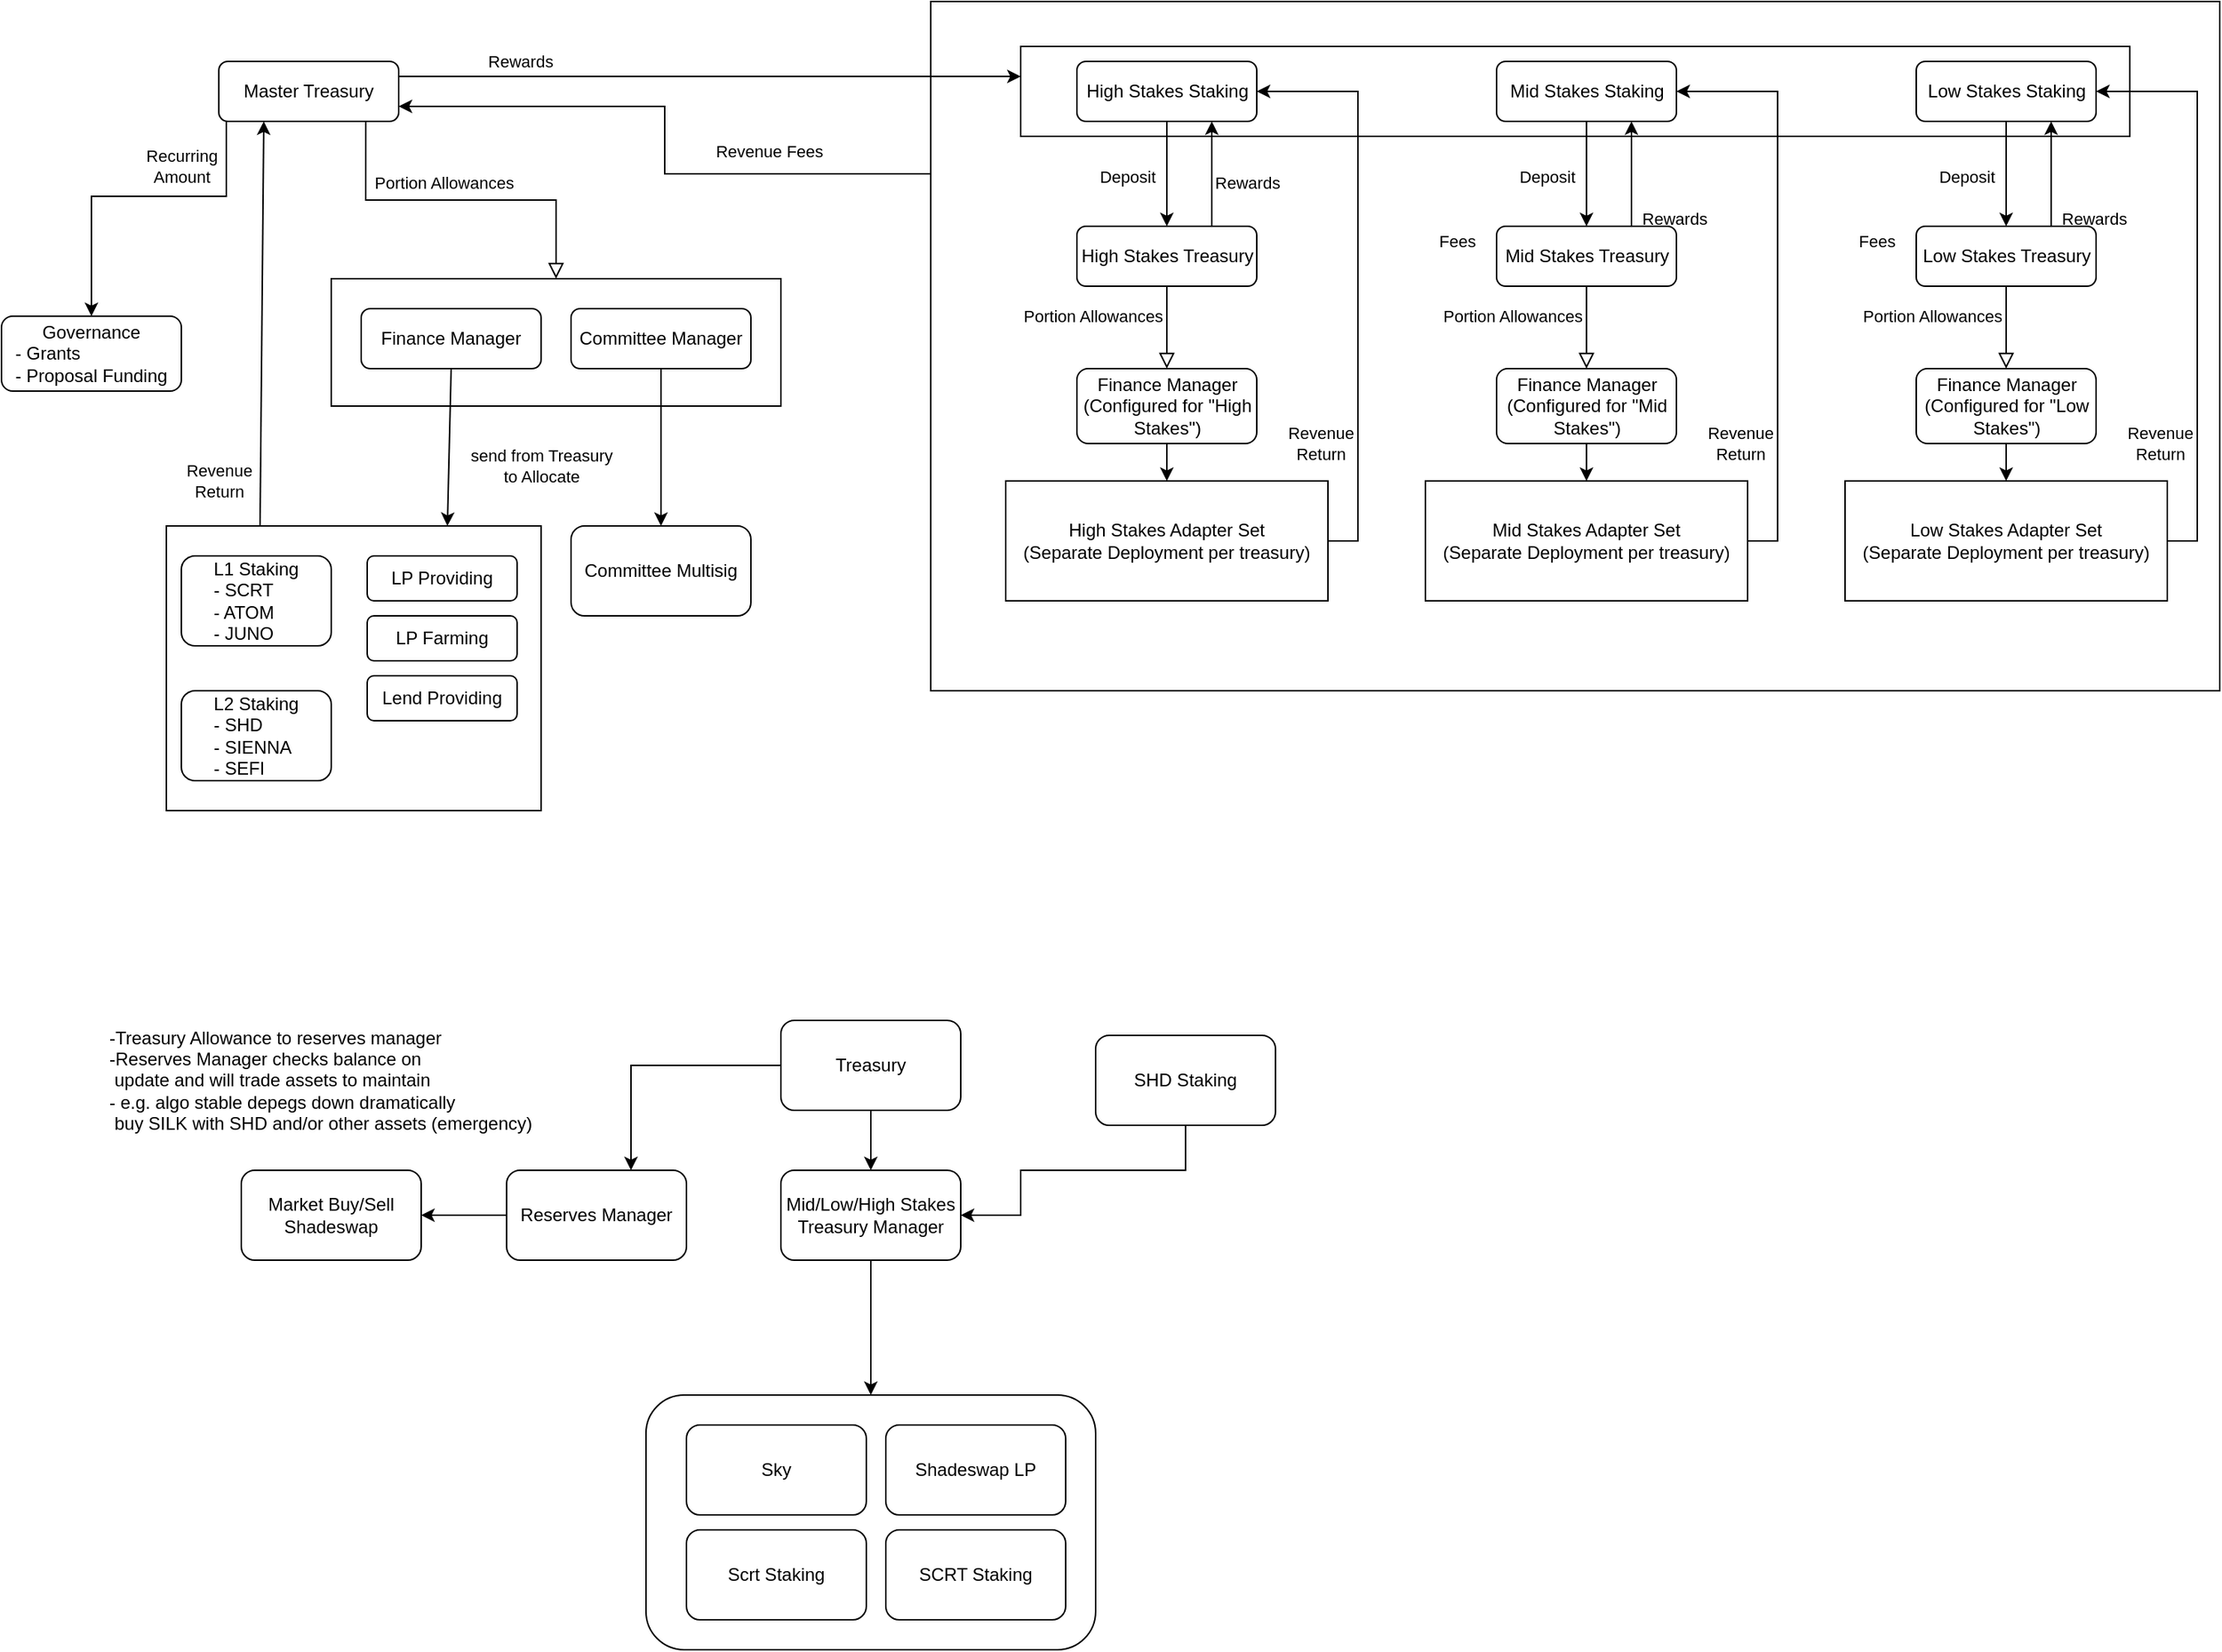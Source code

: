<mxfile version="18.0.3" type="github">
  <diagram id="C5RBs43oDa-KdzZeNtuy" name="Page-1">
    <mxGraphModel dx="1422" dy="1938" grid="1" gridSize="10" guides="1" tooltips="1" connect="1" arrows="1" fold="1" page="1" pageScale="1" pageWidth="827" pageHeight="1169" math="0" shadow="0">
      <root>
        <mxCell id="WIyWlLk6GJQsqaUBKTNV-0" />
        <mxCell id="WIyWlLk6GJQsqaUBKTNV-1" parent="WIyWlLk6GJQsqaUBKTNV-0" />
        <mxCell id="gamc50u9EzoZNg_85G7x-13" value="" style="rounded=1;whiteSpace=wrap;html=1;" vertex="1" parent="WIyWlLk6GJQsqaUBKTNV-1">
          <mxGeometry x="500" y="810" width="300" height="170" as="geometry" />
        </mxCell>
        <mxCell id="FIAD7fH9w6Ogacx7huTE-68" value="" style="rounded=0;whiteSpace=wrap;html=1;" parent="WIyWlLk6GJQsqaUBKTNV-1" vertex="1">
          <mxGeometry x="690" y="-120" width="860" height="460" as="geometry" />
        </mxCell>
        <mxCell id="FIAD7fH9w6Ogacx7huTE-91" value="" style="rounded=0;whiteSpace=wrap;html=1;" parent="WIyWlLk6GJQsqaUBKTNV-1" vertex="1">
          <mxGeometry x="750" y="-90" width="740" height="60" as="geometry" />
        </mxCell>
        <mxCell id="FIAD7fH9w6Ogacx7huTE-69" style="edgeStyle=orthogonalEdgeStyle;rounded=0;orthogonalLoop=1;jettySize=auto;html=1;exitX=0;exitY=0.25;exitDx=0;exitDy=0;entryX=1;entryY=0.75;entryDx=0;entryDy=0;" parent="WIyWlLk6GJQsqaUBKTNV-1" source="FIAD7fH9w6Ogacx7huTE-68" target="WIyWlLk6GJQsqaUBKTNV-3" edge="1">
          <mxGeometry relative="1" as="geometry" />
        </mxCell>
        <mxCell id="FIAD7fH9w6Ogacx7huTE-70" value="Revenue Fees" style="edgeLabel;html=1;align=center;verticalAlign=middle;resizable=0;points=[];" parent="FIAD7fH9w6Ogacx7huTE-69" vertex="1" connectable="0">
          <mxGeometry x="-0.486" y="-1" relative="1" as="geometry">
            <mxPoint x="-5" y="-14" as="offset" />
          </mxGeometry>
        </mxCell>
        <mxCell id="FIAD7fH9w6Ogacx7huTE-2" value="" style="rounded=0;whiteSpace=wrap;html=1;" parent="WIyWlLk6GJQsqaUBKTNV-1" vertex="1">
          <mxGeometry x="290" y="65" width="300" height="85" as="geometry" />
        </mxCell>
        <mxCell id="WIyWlLk6GJQsqaUBKTNV-2" value="" style="rounded=0;html=1;jettySize=auto;orthogonalLoop=1;fontSize=11;endArrow=block;endFill=0;endSize=8;strokeWidth=1;shadow=0;labelBackgroundColor=none;edgeStyle=orthogonalEdgeStyle;exitX=0.817;exitY=0.975;exitDx=0;exitDy=0;exitPerimeter=0;" parent="WIyWlLk6GJQsqaUBKTNV-1" source="WIyWlLk6GJQsqaUBKTNV-3" target="FIAD7fH9w6Ogacx7huTE-2" edge="1">
          <mxGeometry relative="1" as="geometry">
            <mxPoint x="160" y="60" as="targetPoint" />
          </mxGeometry>
        </mxCell>
        <mxCell id="FIAD7fH9w6Ogacx7huTE-3" value="Portion Allowances" style="edgeLabel;html=1;align=center;verticalAlign=middle;resizable=0;points=[];" parent="WIyWlLk6GJQsqaUBKTNV-2" vertex="1" connectable="0">
          <mxGeometry x="0.2" relative="1" as="geometry">
            <mxPoint x="-35" y="-12" as="offset" />
          </mxGeometry>
        </mxCell>
        <mxCell id="FIAD7fH9w6Ogacx7huTE-22" style="edgeStyle=orthogonalEdgeStyle;rounded=0;orthogonalLoop=1;jettySize=auto;html=1;exitX=0.25;exitY=1;exitDx=0;exitDy=0;entryX=0.5;entryY=0;entryDx=0;entryDy=0;" parent="WIyWlLk6GJQsqaUBKTNV-1" source="WIyWlLk6GJQsqaUBKTNV-3" target="FIAD7fH9w6Ogacx7huTE-11" edge="1">
          <mxGeometry relative="1" as="geometry">
            <mxPoint x="240" as="targetPoint" />
            <Array as="points">
              <mxPoint x="220" y="-40" />
              <mxPoint x="220" y="10" />
              <mxPoint x="130" y="10" />
            </Array>
          </mxGeometry>
        </mxCell>
        <mxCell id="FIAD7fH9w6Ogacx7huTE-23" value="Recurring&lt;br&gt;Amount" style="edgeLabel;html=1;align=center;verticalAlign=middle;resizable=0;points=[];" parent="FIAD7fH9w6Ogacx7huTE-22" vertex="1" connectable="0">
          <mxGeometry x="0.266" relative="1" as="geometry">
            <mxPoint x="50" y="-20" as="offset" />
          </mxGeometry>
        </mxCell>
        <mxCell id="FIAD7fH9w6Ogacx7huTE-89" style="edgeStyle=orthogonalEdgeStyle;rounded=0;orthogonalLoop=1;jettySize=auto;html=1;exitX=1;exitY=0.25;exitDx=0;exitDy=0;" parent="WIyWlLk6GJQsqaUBKTNV-1" source="WIyWlLk6GJQsqaUBKTNV-3" edge="1">
          <mxGeometry relative="1" as="geometry">
            <mxPoint x="750" y="-70" as="targetPoint" />
          </mxGeometry>
        </mxCell>
        <mxCell id="FIAD7fH9w6Ogacx7huTE-90" value="Rewards" style="edgeLabel;html=1;align=center;verticalAlign=middle;resizable=0;points=[];" parent="FIAD7fH9w6Ogacx7huTE-89" vertex="1" connectable="0">
          <mxGeometry x="-0.656" y="2" relative="1" as="geometry">
            <mxPoint x="9" y="-8" as="offset" />
          </mxGeometry>
        </mxCell>
        <mxCell id="WIyWlLk6GJQsqaUBKTNV-3" value="Master Treasury" style="rounded=1;whiteSpace=wrap;html=1;fontSize=12;glass=0;strokeWidth=1;shadow=0;" parent="WIyWlLk6GJQsqaUBKTNV-1" vertex="1">
          <mxGeometry x="215" y="-80" width="120" height="40" as="geometry" />
        </mxCell>
        <mxCell id="WIyWlLk6GJQsqaUBKTNV-7" value="Finance Manager" style="rounded=1;whiteSpace=wrap;html=1;fontSize=12;glass=0;strokeWidth=1;shadow=0;" parent="WIyWlLk6GJQsqaUBKTNV-1" vertex="1">
          <mxGeometry x="310" y="85" width="120" height="40" as="geometry" />
        </mxCell>
        <mxCell id="FIAD7fH9w6Ogacx7huTE-0" value="Committee Manager" style="rounded=1;whiteSpace=wrap;html=1;fontSize=12;glass=0;strokeWidth=1;shadow=0;" parent="WIyWlLk6GJQsqaUBKTNV-1" vertex="1">
          <mxGeometry x="450" y="85" width="120" height="40" as="geometry" />
        </mxCell>
        <mxCell id="FIAD7fH9w6Ogacx7huTE-4" value="Committee Multisig" style="rounded=1;whiteSpace=wrap;html=1;" parent="WIyWlLk6GJQsqaUBKTNV-1" vertex="1">
          <mxGeometry x="450" y="230" width="120" height="60" as="geometry" />
        </mxCell>
        <mxCell id="FIAD7fH9w6Ogacx7huTE-6" value="" style="endArrow=classic;html=1;rounded=0;exitX=0.5;exitY=1;exitDx=0;exitDy=0;entryX=0.5;entryY=0;entryDx=0;entryDy=0;" parent="WIyWlLk6GJQsqaUBKTNV-1" source="FIAD7fH9w6Ogacx7huTE-0" target="FIAD7fH9w6Ogacx7huTE-4" edge="1">
          <mxGeometry width="50" height="50" relative="1" as="geometry">
            <mxPoint x="376" y="260" as="sourcePoint" />
            <mxPoint x="426" y="210" as="targetPoint" />
          </mxGeometry>
        </mxCell>
        <mxCell id="FIAD7fH9w6Ogacx7huTE-11" value="Governance&lt;br&gt;&lt;div style=&quot;text-align: left&quot;&gt;&lt;span&gt;- Grants&lt;/span&gt;&lt;/div&gt;&lt;div style=&quot;text-align: left&quot;&gt;&lt;span&gt;- Proposal Funding&lt;/span&gt;&lt;/div&gt;" style="rounded=1;whiteSpace=wrap;html=1;fontSize=12;glass=0;strokeWidth=1;shadow=0;" parent="WIyWlLk6GJQsqaUBKTNV-1" vertex="1">
          <mxGeometry x="70" y="90" width="120" height="50" as="geometry" />
        </mxCell>
        <mxCell id="FIAD7fH9w6Ogacx7huTE-15" value="" style="rounded=0;whiteSpace=wrap;html=1;align=left;" parent="WIyWlLk6GJQsqaUBKTNV-1" vertex="1">
          <mxGeometry x="180" y="230" width="250" height="190" as="geometry" />
        </mxCell>
        <mxCell id="FIAD7fH9w6Ogacx7huTE-16" value="L1 Staking&lt;br&gt;&lt;div style=&quot;text-align: left&quot;&gt;&lt;span&gt;- SCRT&lt;/span&gt;&lt;/div&gt;&lt;div style=&quot;text-align: left&quot;&gt;&lt;span&gt;- ATOM&lt;/span&gt;&lt;/div&gt;&lt;div style=&quot;text-align: left&quot;&gt;&lt;span&gt;- JUNO&lt;/span&gt;&lt;/div&gt;" style="rounded=1;whiteSpace=wrap;html=1;" parent="WIyWlLk6GJQsqaUBKTNV-1" vertex="1">
          <mxGeometry x="190" y="250" width="100" height="60" as="geometry" />
        </mxCell>
        <mxCell id="FIAD7fH9w6Ogacx7huTE-17" value="LP Providing" style="rounded=1;whiteSpace=wrap;html=1;" parent="WIyWlLk6GJQsqaUBKTNV-1" vertex="1">
          <mxGeometry x="314" y="250" width="100" height="30" as="geometry" />
        </mxCell>
        <mxCell id="FIAD7fH9w6Ogacx7huTE-18" value="LP Farming" style="rounded=1;whiteSpace=wrap;html=1;" parent="WIyWlLk6GJQsqaUBKTNV-1" vertex="1">
          <mxGeometry x="314" y="290" width="100" height="30" as="geometry" />
        </mxCell>
        <mxCell id="FIAD7fH9w6Ogacx7huTE-19" value="L2 Staking&lt;br&gt;&lt;div style=&quot;text-align: left&quot;&gt;&lt;span&gt;- SHD&lt;/span&gt;&lt;/div&gt;&lt;div style=&quot;text-align: left&quot;&gt;&lt;span&gt;- SIENNA&lt;/span&gt;&lt;/div&gt;&lt;div style=&quot;text-align: left&quot;&gt;&lt;span&gt;- SEFI&lt;/span&gt;&lt;/div&gt;" style="rounded=1;whiteSpace=wrap;html=1;" parent="WIyWlLk6GJQsqaUBKTNV-1" vertex="1">
          <mxGeometry x="190" y="340" width="100" height="60" as="geometry" />
        </mxCell>
        <mxCell id="FIAD7fH9w6Ogacx7huTE-20" value="Lend Providing" style="rounded=1;whiteSpace=wrap;html=1;" parent="WIyWlLk6GJQsqaUBKTNV-1" vertex="1">
          <mxGeometry x="314" y="330" width="100" height="30" as="geometry" />
        </mxCell>
        <mxCell id="FIAD7fH9w6Ogacx7huTE-21" value="" style="endArrow=classic;html=1;rounded=0;entryX=0.75;entryY=0;entryDx=0;entryDy=0;exitX=0.5;exitY=1;exitDx=0;exitDy=0;" parent="WIyWlLk6GJQsqaUBKTNV-1" source="WIyWlLk6GJQsqaUBKTNV-7" target="FIAD7fH9w6Ogacx7huTE-15" edge="1">
          <mxGeometry width="50" height="50" relative="1" as="geometry">
            <mxPoint x="280" y="220" as="sourcePoint" />
            <mxPoint x="430" y="230" as="targetPoint" />
          </mxGeometry>
        </mxCell>
        <mxCell id="FIAD7fH9w6Ogacx7huTE-49" value="send from Treasury&lt;br&gt;to Allocate" style="edgeLabel;html=1;align=center;verticalAlign=middle;resizable=0;points=[];" parent="FIAD7fH9w6Ogacx7huTE-21" vertex="1" connectable="0">
          <mxGeometry x="0.465" y="5" relative="1" as="geometry">
            <mxPoint x="57" y="-12" as="offset" />
          </mxGeometry>
        </mxCell>
        <mxCell id="FIAD7fH9w6Ogacx7huTE-25" value="" style="rounded=0;html=1;jettySize=auto;orthogonalLoop=1;fontSize=11;endArrow=block;endFill=0;endSize=8;strokeWidth=1;shadow=0;labelBackgroundColor=none;edgeStyle=orthogonalEdgeStyle;entryX=0.5;entryY=0;entryDx=0;entryDy=0;" parent="WIyWlLk6GJQsqaUBKTNV-1" source="FIAD7fH9w6Ogacx7huTE-29" target="FIAD7fH9w6Ogacx7huTE-30" edge="1">
          <mxGeometry relative="1" as="geometry">
            <mxPoint x="847.5" y="180" as="targetPoint" />
          </mxGeometry>
        </mxCell>
        <mxCell id="FIAD7fH9w6Ogacx7huTE-26" value="Portion Allowances" style="edgeLabel;html=1;align=center;verticalAlign=middle;resizable=0;points=[];" parent="FIAD7fH9w6Ogacx7huTE-25" vertex="1" connectable="0">
          <mxGeometry x="0.2" relative="1" as="geometry">
            <mxPoint x="-50" y="-13" as="offset" />
          </mxGeometry>
        </mxCell>
        <mxCell id="FIAD7fH9w6Ogacx7huTE-51" style="edgeStyle=orthogonalEdgeStyle;rounded=0;orthogonalLoop=1;jettySize=auto;html=1;exitX=0.75;exitY=0;exitDx=0;exitDy=0;entryX=0.75;entryY=1;entryDx=0;entryDy=0;" parent="WIyWlLk6GJQsqaUBKTNV-1" source="FIAD7fH9w6Ogacx7huTE-29" target="FIAD7fH9w6Ogacx7huTE-42" edge="1">
          <mxGeometry relative="1" as="geometry">
            <mxPoint x="970" y="70" as="targetPoint" />
            <Array as="points">
              <mxPoint x="878" y="70" />
            </Array>
          </mxGeometry>
        </mxCell>
        <mxCell id="FIAD7fH9w6Ogacx7huTE-52" value="Rewards" style="edgeLabel;html=1;align=center;verticalAlign=middle;resizable=0;points=[];" parent="FIAD7fH9w6Ogacx7huTE-51" vertex="1" connectable="0">
          <mxGeometry x="0.329" y="2" relative="1" as="geometry">
            <mxPoint x="25" y="-10" as="offset" />
          </mxGeometry>
        </mxCell>
        <mxCell id="FIAD7fH9w6Ogacx7huTE-29" value="High Stakes Treasury" style="rounded=1;whiteSpace=wrap;html=1;fontSize=12;glass=0;strokeWidth=1;shadow=0;" parent="WIyWlLk6GJQsqaUBKTNV-1" vertex="1">
          <mxGeometry x="787.5" y="30" width="120" height="40" as="geometry" />
        </mxCell>
        <mxCell id="FIAD7fH9w6Ogacx7huTE-30" value="Finance Manager&lt;br&gt;(Configured for &quot;High Stakes&quot;)" style="rounded=1;whiteSpace=wrap;html=1;fontSize=12;glass=0;strokeWidth=1;shadow=0;" parent="WIyWlLk6GJQsqaUBKTNV-1" vertex="1">
          <mxGeometry x="787.5" y="125" width="120" height="50" as="geometry" />
        </mxCell>
        <mxCell id="FIAD7fH9w6Ogacx7huTE-71" style="edgeStyle=orthogonalEdgeStyle;rounded=0;orthogonalLoop=1;jettySize=auto;html=1;exitX=1;exitY=0.5;exitDx=0;exitDy=0;entryX=1;entryY=0.5;entryDx=0;entryDy=0;" parent="WIyWlLk6GJQsqaUBKTNV-1" source="FIAD7fH9w6Ogacx7huTE-35" target="FIAD7fH9w6Ogacx7huTE-42" edge="1">
          <mxGeometry relative="1" as="geometry" />
        </mxCell>
        <mxCell id="FIAD7fH9w6Ogacx7huTE-72" value="Revenue&lt;br&gt;Return" style="edgeLabel;html=1;align=center;verticalAlign=middle;resizable=0;points=[];" parent="FIAD7fH9w6Ogacx7huTE-71" vertex="1" connectable="0">
          <mxGeometry x="0.006" y="-1" relative="1" as="geometry">
            <mxPoint x="-26" y="110" as="offset" />
          </mxGeometry>
        </mxCell>
        <mxCell id="FIAD7fH9w6Ogacx7huTE-35" value="High Stakes Adapter Set &lt;br&gt;(Separate Deployment per treasury)" style="rounded=0;whiteSpace=wrap;html=1;align=center;" parent="WIyWlLk6GJQsqaUBKTNV-1" vertex="1">
          <mxGeometry x="740" y="200" width="215" height="80" as="geometry" />
        </mxCell>
        <mxCell id="FIAD7fH9w6Ogacx7huTE-41" value="" style="endArrow=classic;html=1;rounded=0;entryX=0.5;entryY=0;entryDx=0;entryDy=0;exitX=0.5;exitY=1;exitDx=0;exitDy=0;" parent="WIyWlLk6GJQsqaUBKTNV-1" source="FIAD7fH9w6Ogacx7huTE-30" target="FIAD7fH9w6Ogacx7huTE-35" edge="1">
          <mxGeometry width="50" height="50" relative="1" as="geometry">
            <mxPoint x="737.5" y="330" as="sourcePoint" />
            <mxPoint x="887.5" y="340" as="targetPoint" />
          </mxGeometry>
        </mxCell>
        <mxCell id="FIAD7fH9w6Ogacx7huTE-42" value="High Stakes Staking" style="rounded=1;whiteSpace=wrap;html=1;fontSize=12;glass=0;strokeWidth=1;shadow=0;" parent="WIyWlLk6GJQsqaUBKTNV-1" vertex="1">
          <mxGeometry x="787.5" y="-80" width="120" height="40" as="geometry" />
        </mxCell>
        <mxCell id="FIAD7fH9w6Ogacx7huTE-43" value="" style="endArrow=classic;html=1;rounded=0;exitX=0.5;exitY=1;exitDx=0;exitDy=0;entryX=0.5;entryY=0;entryDx=0;entryDy=0;" parent="WIyWlLk6GJQsqaUBKTNV-1" source="FIAD7fH9w6Ogacx7huTE-42" target="FIAD7fH9w6Ogacx7huTE-29" edge="1">
          <mxGeometry width="50" height="50" relative="1" as="geometry">
            <mxPoint x="727.5" y="230" as="sourcePoint" />
            <mxPoint x="777.5" y="180" as="targetPoint" />
          </mxGeometry>
        </mxCell>
        <mxCell id="FIAD7fH9w6Ogacx7huTE-53" value="Deposit" style="edgeLabel;html=1;align=center;verticalAlign=middle;resizable=0;points=[];" parent="FIAD7fH9w6Ogacx7huTE-43" vertex="1" connectable="0">
          <mxGeometry x="-0.35" y="1" relative="1" as="geometry">
            <mxPoint x="-28" y="14" as="offset" />
          </mxGeometry>
        </mxCell>
        <mxCell id="FIAD7fH9w6Ogacx7huTE-47" value="" style="endArrow=classic;html=1;rounded=0;exitX=0.25;exitY=0;exitDx=0;exitDy=0;entryX=0.25;entryY=1;entryDx=0;entryDy=0;" parent="WIyWlLk6GJQsqaUBKTNV-1" source="FIAD7fH9w6Ogacx7huTE-15" target="WIyWlLk6GJQsqaUBKTNV-3" edge="1">
          <mxGeometry width="50" height="50" relative="1" as="geometry">
            <mxPoint x="670" y="270" as="sourcePoint" />
            <mxPoint x="720" y="220" as="targetPoint" />
          </mxGeometry>
        </mxCell>
        <mxCell id="FIAD7fH9w6Ogacx7huTE-48" value="Revenue&lt;br&gt;Return" style="edgeLabel;html=1;align=center;verticalAlign=middle;resizable=0;points=[];" parent="FIAD7fH9w6Ogacx7huTE-47" vertex="1" connectable="0">
          <mxGeometry x="-0.185" y="1" relative="1" as="geometry">
            <mxPoint x="-28" y="80" as="offset" />
          </mxGeometry>
        </mxCell>
        <mxCell id="FIAD7fH9w6Ogacx7huTE-56" value="" style="rounded=0;html=1;jettySize=auto;orthogonalLoop=1;fontSize=11;endArrow=block;endFill=0;endSize=8;strokeWidth=1;shadow=0;labelBackgroundColor=none;edgeStyle=orthogonalEdgeStyle;entryX=0.5;entryY=0;entryDx=0;entryDy=0;" parent="WIyWlLk6GJQsqaUBKTNV-1" source="FIAD7fH9w6Ogacx7huTE-61" target="FIAD7fH9w6Ogacx7huTE-62" edge="1">
          <mxGeometry relative="1" as="geometry">
            <mxPoint x="1127.5" y="180" as="targetPoint" />
          </mxGeometry>
        </mxCell>
        <mxCell id="FIAD7fH9w6Ogacx7huTE-57" value="Portion Allowances" style="edgeLabel;html=1;align=center;verticalAlign=middle;resizable=0;points=[];" parent="FIAD7fH9w6Ogacx7huTE-56" vertex="1" connectable="0">
          <mxGeometry x="0.2" relative="1" as="geometry">
            <mxPoint x="-50" y="-13" as="offset" />
          </mxGeometry>
        </mxCell>
        <mxCell id="FIAD7fH9w6Ogacx7huTE-58" style="edgeStyle=orthogonalEdgeStyle;rounded=0;orthogonalLoop=1;jettySize=auto;html=1;exitX=0.75;exitY=0;exitDx=0;exitDy=0;entryX=0.75;entryY=1;entryDx=0;entryDy=0;" parent="WIyWlLk6GJQsqaUBKTNV-1" source="FIAD7fH9w6Ogacx7huTE-61" target="FIAD7fH9w6Ogacx7huTE-65" edge="1">
          <mxGeometry relative="1" as="geometry">
            <mxPoint x="1250" y="70" as="targetPoint" />
            <Array as="points">
              <mxPoint x="1158" y="70" />
            </Array>
          </mxGeometry>
        </mxCell>
        <mxCell id="FIAD7fH9w6Ogacx7huTE-59" value="Rewards" style="edgeLabel;html=1;align=center;verticalAlign=middle;resizable=0;points=[];" parent="FIAD7fH9w6Ogacx7huTE-58" vertex="1" connectable="0">
          <mxGeometry x="0.329" y="2" relative="1" as="geometry">
            <mxPoint x="30" y="14" as="offset" />
          </mxGeometry>
        </mxCell>
        <mxCell id="FIAD7fH9w6Ogacx7huTE-60" value="Fees" style="edgeLabel;html=1;align=center;verticalAlign=middle;resizable=0;points=[];" parent="WIyWlLk6GJQsqaUBKTNV-1" vertex="1" connectable="0">
          <mxGeometry x="1040.5" y="40" as="geometry" />
        </mxCell>
        <mxCell id="FIAD7fH9w6Ogacx7huTE-61" value="Mid Stakes Treasury" style="rounded=1;whiteSpace=wrap;html=1;fontSize=12;glass=0;strokeWidth=1;shadow=0;" parent="WIyWlLk6GJQsqaUBKTNV-1" vertex="1">
          <mxGeometry x="1067.5" y="30" width="120" height="40" as="geometry" />
        </mxCell>
        <mxCell id="FIAD7fH9w6Ogacx7huTE-62" value="Finance Manager&lt;br&gt;(Configured for &quot;Mid Stakes&quot;)" style="rounded=1;whiteSpace=wrap;html=1;fontSize=12;glass=0;strokeWidth=1;shadow=0;" parent="WIyWlLk6GJQsqaUBKTNV-1" vertex="1">
          <mxGeometry x="1067.5" y="125" width="120" height="50" as="geometry" />
        </mxCell>
        <mxCell id="FIAD7fH9w6Ogacx7huTE-73" style="edgeStyle=orthogonalEdgeStyle;rounded=0;orthogonalLoop=1;jettySize=auto;html=1;exitX=1;exitY=0.5;exitDx=0;exitDy=0;entryX=1;entryY=0.5;entryDx=0;entryDy=0;" parent="WIyWlLk6GJQsqaUBKTNV-1" source="FIAD7fH9w6Ogacx7huTE-63" target="FIAD7fH9w6Ogacx7huTE-65" edge="1">
          <mxGeometry relative="1" as="geometry" />
        </mxCell>
        <mxCell id="FIAD7fH9w6Ogacx7huTE-74" value="Revenue&lt;br&gt;Return" style="edgeLabel;html=1;align=center;verticalAlign=middle;resizable=0;points=[];" parent="FIAD7fH9w6Ogacx7huTE-73" vertex="1" connectable="0">
          <mxGeometry x="-0.582" y="-4" relative="1" as="geometry">
            <mxPoint x="-29" y="-4" as="offset" />
          </mxGeometry>
        </mxCell>
        <mxCell id="FIAD7fH9w6Ogacx7huTE-63" value="Mid Stakes Adapter Set &lt;br&gt;(Separate Deployment per treasury)" style="rounded=0;whiteSpace=wrap;html=1;align=center;" parent="WIyWlLk6GJQsqaUBKTNV-1" vertex="1">
          <mxGeometry x="1020" y="200" width="215" height="80" as="geometry" />
        </mxCell>
        <mxCell id="FIAD7fH9w6Ogacx7huTE-64" value="" style="endArrow=classic;html=1;rounded=0;entryX=0.5;entryY=0;entryDx=0;entryDy=0;exitX=0.5;exitY=1;exitDx=0;exitDy=0;" parent="WIyWlLk6GJQsqaUBKTNV-1" source="FIAD7fH9w6Ogacx7huTE-62" target="FIAD7fH9w6Ogacx7huTE-63" edge="1">
          <mxGeometry width="50" height="50" relative="1" as="geometry">
            <mxPoint x="1017.5" y="330" as="sourcePoint" />
            <mxPoint x="1167.5" y="340" as="targetPoint" />
          </mxGeometry>
        </mxCell>
        <mxCell id="FIAD7fH9w6Ogacx7huTE-65" value="Mid Stakes Staking" style="rounded=1;whiteSpace=wrap;html=1;fontSize=12;glass=0;strokeWidth=1;shadow=0;" parent="WIyWlLk6GJQsqaUBKTNV-1" vertex="1">
          <mxGeometry x="1067.5" y="-80" width="120" height="40" as="geometry" />
        </mxCell>
        <mxCell id="FIAD7fH9w6Ogacx7huTE-66" value="" style="endArrow=classic;html=1;rounded=0;exitX=0.5;exitY=1;exitDx=0;exitDy=0;entryX=0.5;entryY=0;entryDx=0;entryDy=0;" parent="WIyWlLk6GJQsqaUBKTNV-1" source="FIAD7fH9w6Ogacx7huTE-65" target="FIAD7fH9w6Ogacx7huTE-61" edge="1">
          <mxGeometry width="50" height="50" relative="1" as="geometry">
            <mxPoint x="1007.5" y="230" as="sourcePoint" />
            <mxPoint x="1057.5" y="180" as="targetPoint" />
          </mxGeometry>
        </mxCell>
        <mxCell id="FIAD7fH9w6Ogacx7huTE-67" value="Deposit" style="edgeLabel;html=1;align=center;verticalAlign=middle;resizable=0;points=[];" parent="FIAD7fH9w6Ogacx7huTE-66" vertex="1" connectable="0">
          <mxGeometry x="-0.35" y="1" relative="1" as="geometry">
            <mxPoint x="-28" y="14" as="offset" />
          </mxGeometry>
        </mxCell>
        <mxCell id="FIAD7fH9w6Ogacx7huTE-75" value="" style="rounded=0;html=1;jettySize=auto;orthogonalLoop=1;fontSize=11;endArrow=block;endFill=0;endSize=8;strokeWidth=1;shadow=0;labelBackgroundColor=none;edgeStyle=orthogonalEdgeStyle;entryX=0.5;entryY=0;entryDx=0;entryDy=0;" parent="WIyWlLk6GJQsqaUBKTNV-1" source="FIAD7fH9w6Ogacx7huTE-80" target="FIAD7fH9w6Ogacx7huTE-81" edge="1">
          <mxGeometry relative="1" as="geometry">
            <mxPoint x="1407.5" y="180" as="targetPoint" />
          </mxGeometry>
        </mxCell>
        <mxCell id="FIAD7fH9w6Ogacx7huTE-76" value="Portion Allowances" style="edgeLabel;html=1;align=center;verticalAlign=middle;resizable=0;points=[];" parent="FIAD7fH9w6Ogacx7huTE-75" vertex="1" connectable="0">
          <mxGeometry x="0.2" relative="1" as="geometry">
            <mxPoint x="-50" y="-13" as="offset" />
          </mxGeometry>
        </mxCell>
        <mxCell id="FIAD7fH9w6Ogacx7huTE-77" style="edgeStyle=orthogonalEdgeStyle;rounded=0;orthogonalLoop=1;jettySize=auto;html=1;exitX=0.75;exitY=0;exitDx=0;exitDy=0;entryX=0.75;entryY=1;entryDx=0;entryDy=0;" parent="WIyWlLk6GJQsqaUBKTNV-1" source="FIAD7fH9w6Ogacx7huTE-80" target="FIAD7fH9w6Ogacx7huTE-86" edge="1">
          <mxGeometry relative="1" as="geometry">
            <mxPoint x="1530" y="70" as="targetPoint" />
            <Array as="points">
              <mxPoint x="1438" y="70" />
            </Array>
          </mxGeometry>
        </mxCell>
        <mxCell id="FIAD7fH9w6Ogacx7huTE-78" value="Rewards" style="edgeLabel;html=1;align=center;verticalAlign=middle;resizable=0;points=[];" parent="FIAD7fH9w6Ogacx7huTE-77" vertex="1" connectable="0">
          <mxGeometry x="0.329" y="2" relative="1" as="geometry">
            <mxPoint x="30" y="14" as="offset" />
          </mxGeometry>
        </mxCell>
        <mxCell id="FIAD7fH9w6Ogacx7huTE-79" value="Fees" style="edgeLabel;html=1;align=center;verticalAlign=middle;resizable=0;points=[];" parent="WIyWlLk6GJQsqaUBKTNV-1" vertex="1" connectable="0">
          <mxGeometry x="1320.5" y="40" as="geometry" />
        </mxCell>
        <mxCell id="FIAD7fH9w6Ogacx7huTE-80" value="Low Stakes Treasury" style="rounded=1;whiteSpace=wrap;html=1;fontSize=12;glass=0;strokeWidth=1;shadow=0;" parent="WIyWlLk6GJQsqaUBKTNV-1" vertex="1">
          <mxGeometry x="1347.5" y="30" width="120" height="40" as="geometry" />
        </mxCell>
        <mxCell id="FIAD7fH9w6Ogacx7huTE-81" value="Finance Manager&lt;br&gt;(Configured for &quot;Low Stakes&quot;)" style="rounded=1;whiteSpace=wrap;html=1;fontSize=12;glass=0;strokeWidth=1;shadow=0;" parent="WIyWlLk6GJQsqaUBKTNV-1" vertex="1">
          <mxGeometry x="1347.5" y="125" width="120" height="50" as="geometry" />
        </mxCell>
        <mxCell id="FIAD7fH9w6Ogacx7huTE-82" style="edgeStyle=orthogonalEdgeStyle;rounded=0;orthogonalLoop=1;jettySize=auto;html=1;exitX=1;exitY=0.5;exitDx=0;exitDy=0;entryX=1;entryY=0.5;entryDx=0;entryDy=0;" parent="WIyWlLk6GJQsqaUBKTNV-1" source="FIAD7fH9w6Ogacx7huTE-84" target="FIAD7fH9w6Ogacx7huTE-86" edge="1">
          <mxGeometry relative="1" as="geometry" />
        </mxCell>
        <mxCell id="FIAD7fH9w6Ogacx7huTE-83" value="Revenue&lt;br&gt;Return" style="edgeLabel;html=1;align=center;verticalAlign=middle;resizable=0;points=[];" parent="FIAD7fH9w6Ogacx7huTE-82" vertex="1" connectable="0">
          <mxGeometry x="-0.582" y="-4" relative="1" as="geometry">
            <mxPoint x="-29" y="-4" as="offset" />
          </mxGeometry>
        </mxCell>
        <mxCell id="FIAD7fH9w6Ogacx7huTE-84" value="Low Stakes Adapter Set &lt;br&gt;(Separate Deployment per treasury)" style="rounded=0;whiteSpace=wrap;html=1;align=center;" parent="WIyWlLk6GJQsqaUBKTNV-1" vertex="1">
          <mxGeometry x="1300" y="200" width="215" height="80" as="geometry" />
        </mxCell>
        <mxCell id="FIAD7fH9w6Ogacx7huTE-85" value="" style="endArrow=classic;html=1;rounded=0;entryX=0.5;entryY=0;entryDx=0;entryDy=0;exitX=0.5;exitY=1;exitDx=0;exitDy=0;" parent="WIyWlLk6GJQsqaUBKTNV-1" source="FIAD7fH9w6Ogacx7huTE-81" target="FIAD7fH9w6Ogacx7huTE-84" edge="1">
          <mxGeometry width="50" height="50" relative="1" as="geometry">
            <mxPoint x="1297.5" y="330" as="sourcePoint" />
            <mxPoint x="1447.5" y="340" as="targetPoint" />
          </mxGeometry>
        </mxCell>
        <mxCell id="FIAD7fH9w6Ogacx7huTE-86" value="Low Stakes Staking" style="rounded=1;whiteSpace=wrap;html=1;fontSize=12;glass=0;strokeWidth=1;shadow=0;" parent="WIyWlLk6GJQsqaUBKTNV-1" vertex="1">
          <mxGeometry x="1347.5" y="-80" width="120" height="40" as="geometry" />
        </mxCell>
        <mxCell id="FIAD7fH9w6Ogacx7huTE-87" value="" style="endArrow=classic;html=1;rounded=0;exitX=0.5;exitY=1;exitDx=0;exitDy=0;entryX=0.5;entryY=0;entryDx=0;entryDy=0;" parent="WIyWlLk6GJQsqaUBKTNV-1" source="FIAD7fH9w6Ogacx7huTE-86" target="FIAD7fH9w6Ogacx7huTE-80" edge="1">
          <mxGeometry width="50" height="50" relative="1" as="geometry">
            <mxPoint x="1287.5" y="230" as="sourcePoint" />
            <mxPoint x="1337.5" y="180" as="targetPoint" />
          </mxGeometry>
        </mxCell>
        <mxCell id="FIAD7fH9w6Ogacx7huTE-88" value="Deposit" style="edgeLabel;html=1;align=center;verticalAlign=middle;resizable=0;points=[];" parent="FIAD7fH9w6Ogacx7huTE-87" vertex="1" connectable="0">
          <mxGeometry x="-0.35" y="1" relative="1" as="geometry">
            <mxPoint x="-28" y="14" as="offset" />
          </mxGeometry>
        </mxCell>
        <mxCell id="gamc50u9EzoZNg_85G7x-7" style="edgeStyle=orthogonalEdgeStyle;rounded=0;orthogonalLoop=1;jettySize=auto;html=1;" edge="1" parent="WIyWlLk6GJQsqaUBKTNV-1" source="gamc50u9EzoZNg_85G7x-0" target="gamc50u9EzoZNg_85G7x-1">
          <mxGeometry relative="1" as="geometry" />
        </mxCell>
        <mxCell id="gamc50u9EzoZNg_85G7x-11" style="edgeStyle=orthogonalEdgeStyle;rounded=0;orthogonalLoop=1;jettySize=auto;html=1;" edge="1" parent="WIyWlLk6GJQsqaUBKTNV-1" source="gamc50u9EzoZNg_85G7x-0" target="gamc50u9EzoZNg_85G7x-2">
          <mxGeometry relative="1" as="geometry">
            <Array as="points">
              <mxPoint x="490" y="590" />
            </Array>
          </mxGeometry>
        </mxCell>
        <mxCell id="gamc50u9EzoZNg_85G7x-0" value="Treasury" style="rounded=1;whiteSpace=wrap;html=1;" vertex="1" parent="WIyWlLk6GJQsqaUBKTNV-1">
          <mxGeometry x="590" y="560" width="120" height="60" as="geometry" />
        </mxCell>
        <mxCell id="gamc50u9EzoZNg_85G7x-8" style="edgeStyle=orthogonalEdgeStyle;rounded=0;orthogonalLoop=1;jettySize=auto;html=1;entryX=0.5;entryY=0;entryDx=0;entryDy=0;" edge="1" parent="WIyWlLk6GJQsqaUBKTNV-1" source="gamc50u9EzoZNg_85G7x-1" target="gamc50u9EzoZNg_85G7x-13">
          <mxGeometry relative="1" as="geometry">
            <mxPoint x="650" y="820" as="targetPoint" />
          </mxGeometry>
        </mxCell>
        <mxCell id="gamc50u9EzoZNg_85G7x-1" value="Mid/Low/High Stakes&lt;br&gt;Treasury Manager" style="rounded=1;whiteSpace=wrap;html=1;" vertex="1" parent="WIyWlLk6GJQsqaUBKTNV-1">
          <mxGeometry x="590" y="660" width="120" height="60" as="geometry" />
        </mxCell>
        <mxCell id="gamc50u9EzoZNg_85G7x-20" style="edgeStyle=orthogonalEdgeStyle;rounded=0;orthogonalLoop=1;jettySize=auto;html=1;entryX=1;entryY=0.5;entryDx=0;entryDy=0;" edge="1" parent="WIyWlLk6GJQsqaUBKTNV-1" source="gamc50u9EzoZNg_85G7x-2" target="gamc50u9EzoZNg_85G7x-16">
          <mxGeometry relative="1" as="geometry" />
        </mxCell>
        <mxCell id="gamc50u9EzoZNg_85G7x-2" value="Reserves Manager" style="rounded=1;whiteSpace=wrap;html=1;" vertex="1" parent="WIyWlLk6GJQsqaUBKTNV-1">
          <mxGeometry x="407" y="660" width="120" height="60" as="geometry" />
        </mxCell>
        <mxCell id="gamc50u9EzoZNg_85G7x-3" value="Sky" style="rounded=1;whiteSpace=wrap;html=1;" vertex="1" parent="WIyWlLk6GJQsqaUBKTNV-1">
          <mxGeometry x="527" y="830" width="120" height="60" as="geometry" />
        </mxCell>
        <mxCell id="gamc50u9EzoZNg_85G7x-4" value="Shadeswap LP" style="rounded=1;whiteSpace=wrap;html=1;" vertex="1" parent="WIyWlLk6GJQsqaUBKTNV-1">
          <mxGeometry x="660" y="830" width="120" height="60" as="geometry" />
        </mxCell>
        <mxCell id="gamc50u9EzoZNg_85G7x-6" style="edgeStyle=orthogonalEdgeStyle;rounded=0;orthogonalLoop=1;jettySize=auto;html=1;exitX=0.5;exitY=1;exitDx=0;exitDy=0;" edge="1" parent="WIyWlLk6GJQsqaUBKTNV-1" source="gamc50u9EzoZNg_85G7x-5" target="gamc50u9EzoZNg_85G7x-1">
          <mxGeometry relative="1" as="geometry">
            <Array as="points">
              <mxPoint x="860" y="660" />
              <mxPoint x="750" y="660" />
              <mxPoint x="750" y="690" />
            </Array>
          </mxGeometry>
        </mxCell>
        <mxCell id="gamc50u9EzoZNg_85G7x-5" value="SHD Staking" style="rounded=1;whiteSpace=wrap;html=1;" vertex="1" parent="WIyWlLk6GJQsqaUBKTNV-1">
          <mxGeometry x="800" y="570" width="120" height="60" as="geometry" />
        </mxCell>
        <mxCell id="gamc50u9EzoZNg_85G7x-9" value="Scrt Staking" style="rounded=1;whiteSpace=wrap;html=1;" vertex="1" parent="WIyWlLk6GJQsqaUBKTNV-1">
          <mxGeometry x="527" y="900" width="120" height="60" as="geometry" />
        </mxCell>
        <mxCell id="gamc50u9EzoZNg_85G7x-10" value="SCRT Staking" style="rounded=1;whiteSpace=wrap;html=1;" vertex="1" parent="WIyWlLk6GJQsqaUBKTNV-1">
          <mxGeometry x="660" y="900" width="120" height="60" as="geometry" />
        </mxCell>
        <mxCell id="gamc50u9EzoZNg_85G7x-16" value="Market Buy/Sell Shadeswap" style="rounded=1;whiteSpace=wrap;html=1;" vertex="1" parent="WIyWlLk6GJQsqaUBKTNV-1">
          <mxGeometry x="230" y="660" width="120" height="60" as="geometry" />
        </mxCell>
        <mxCell id="gamc50u9EzoZNg_85G7x-21" value="&lt;div style=&quot;&quot;&gt;&lt;span style=&quot;background-color: initial;&quot;&gt;-Treasury Allowance to reserves manager&lt;/span&gt;&lt;/div&gt;&lt;div style=&quot;&quot;&gt;&lt;span style=&quot;background-color: initial;&quot;&gt;-Reserves Manager checks balance on&amp;nbsp;&lt;/span&gt;&lt;/div&gt;&lt;div style=&quot;&quot;&gt;&lt;span style=&quot;background-color: initial;&quot;&gt;&lt;span style=&quot;white-space: pre;&quot;&gt;	&lt;/span&gt;update and will trade assets to maintain&lt;/span&gt;&lt;/div&gt;&lt;div style=&quot;&quot;&gt;&lt;span style=&quot;background-color: initial;&quot;&gt;- e.g. algo stable depegs down dramatically&lt;/span&gt;&lt;/div&gt;&lt;div style=&quot;&quot;&gt;&lt;span style=&quot;background-color: initial;&quot;&gt;&lt;span style=&quot;white-space: pre;&quot;&gt;	&lt;/span&gt;buy SILK with SHD and/or other assets (emergency)&lt;/span&gt;&lt;/div&gt;" style="text;html=1;align=left;verticalAlign=middle;resizable=0;points=[];autosize=1;strokeColor=none;fillColor=none;" vertex="1" parent="WIyWlLk6GJQsqaUBKTNV-1">
          <mxGeometry x="140" y="560" width="320" height="80" as="geometry" />
        </mxCell>
      </root>
    </mxGraphModel>
  </diagram>
</mxfile>
